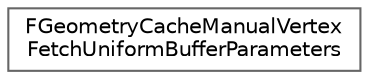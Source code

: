 digraph "Graphical Class Hierarchy"
{
 // INTERACTIVE_SVG=YES
 // LATEX_PDF_SIZE
  bgcolor="transparent";
  edge [fontname=Helvetica,fontsize=10,labelfontname=Helvetica,labelfontsize=10];
  node [fontname=Helvetica,fontsize=10,shape=box,height=0.2,width=0.4];
  rankdir="LR";
  Node0 [id="Node000000",label="FGeometryCacheManualVertex\lFetchUniformBufferParameters",height=0.2,width=0.4,color="grey40", fillcolor="white", style="filled",URL="$db/dd3/classFGeometryCacheManualVertexFetchUniformBufferParameters.html",tooltip=" "];
}
